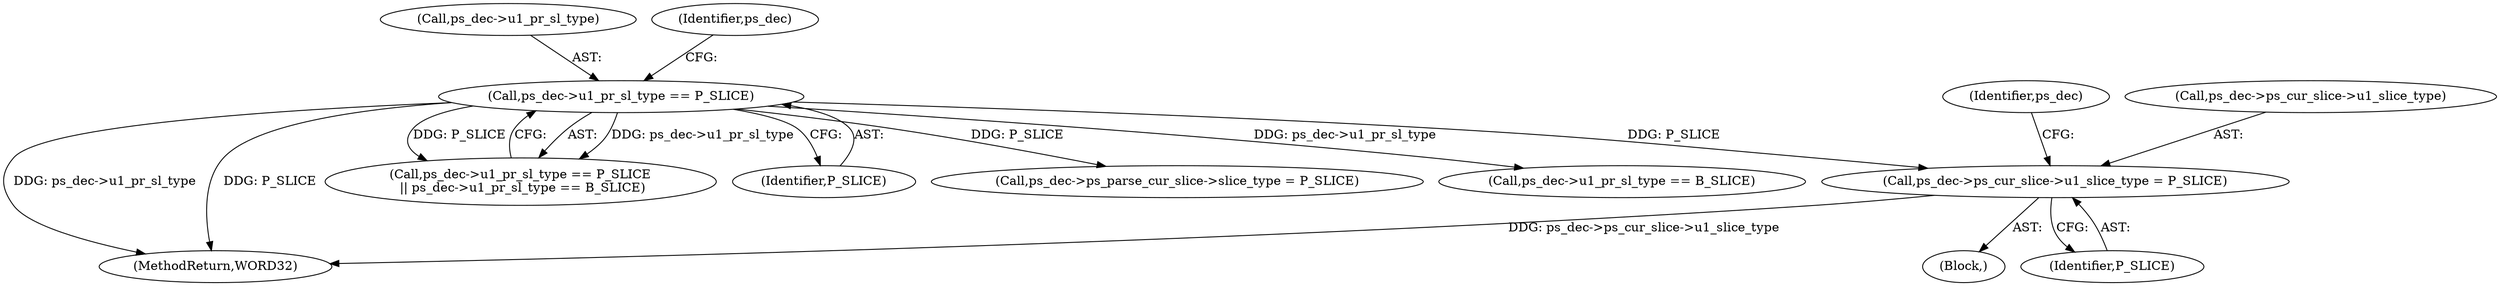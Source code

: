 digraph "0_Android_cc676ebd95247646e67907ccab150fb77a847335_0@pointer" {
"1000920" [label="(Call,ps_dec->ps_cur_slice->u1_slice_type = P_SLICE)"];
"1000601" [label="(Call,ps_dec->u1_pr_sl_type == P_SLICE)"];
"1000920" [label="(Call,ps_dec->ps_cur_slice->u1_slice_type = P_SLICE)"];
"1000601" [label="(Call,ps_dec->u1_pr_sl_type == P_SLICE)"];
"1000602" [label="(Call,ps_dec->u1_pr_sl_type)"];
"1000608" [label="(Identifier,ps_dec)"];
"1000930" [label="(Identifier,ps_dec)"];
"1000600" [label="(Call,ps_dec->u1_pr_sl_type == P_SLICE\n || ps_dec->u1_pr_sl_type == B_SLICE)"];
"1000926" [label="(Identifier,P_SLICE)"];
"1001350" [label="(MethodReturn,WORD32)"];
"1000605" [label="(Identifier,P_SLICE)"];
"1000927" [label="(Call,ps_dec->ps_parse_cur_slice->slice_type = P_SLICE)"];
"1000921" [label="(Call,ps_dec->ps_cur_slice->u1_slice_type)"];
"1000136" [label="(Block,)"];
"1000606" [label="(Call,ps_dec->u1_pr_sl_type == B_SLICE)"];
"1000920" -> "1000136"  [label="AST: "];
"1000920" -> "1000926"  [label="CFG: "];
"1000921" -> "1000920"  [label="AST: "];
"1000926" -> "1000920"  [label="AST: "];
"1000930" -> "1000920"  [label="CFG: "];
"1000920" -> "1001350"  [label="DDG: ps_dec->ps_cur_slice->u1_slice_type"];
"1000601" -> "1000920"  [label="DDG: P_SLICE"];
"1000601" -> "1000600"  [label="AST: "];
"1000601" -> "1000605"  [label="CFG: "];
"1000602" -> "1000601"  [label="AST: "];
"1000605" -> "1000601"  [label="AST: "];
"1000608" -> "1000601"  [label="CFG: "];
"1000600" -> "1000601"  [label="CFG: "];
"1000601" -> "1001350"  [label="DDG: ps_dec->u1_pr_sl_type"];
"1000601" -> "1001350"  [label="DDG: P_SLICE"];
"1000601" -> "1000600"  [label="DDG: ps_dec->u1_pr_sl_type"];
"1000601" -> "1000600"  [label="DDG: P_SLICE"];
"1000601" -> "1000606"  [label="DDG: ps_dec->u1_pr_sl_type"];
"1000601" -> "1000927"  [label="DDG: P_SLICE"];
}
